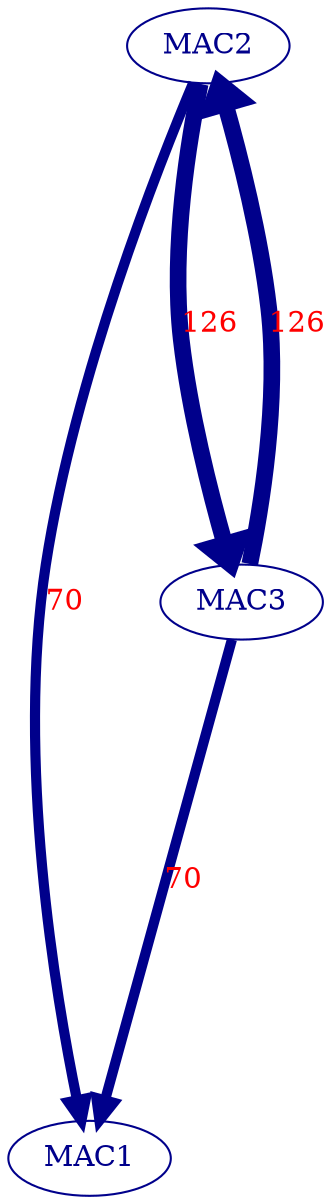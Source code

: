 // Ethernet Conversations dot engine
digraph {
	graph [nodesep=1 ranksep=3]
	"33.33.00.00.00.02" [label=MAC1 color=darkblue fontcolor=darkblue]
	"00.16.3e.5e.6c.00" [label=MAC2 color=darkblue fontcolor=darkblue]
	"fe.ff.ff.ff.ff.ff" [label=MAC3 color=darkblue fontcolor=darkblue]
	"00.16.3e.5e.6c.00" -> "fe.ff.ff.ff.ff.ff" [label=126 color=darkblue fontcolor=red labeldistance=0 penwidth=8.0]
	"00.16.3e.5e.6c.00" -> "33.33.00.00.00.02" [label=70 color=darkblue fontcolor=red labeldistance=0 penwidth=4.888888888888889]
	"fe.ff.ff.ff.ff.ff" -> "33.33.00.00.00.02" [label=70 color=darkblue fontcolor=red labeldistance=0 penwidth=4.888888888888889]
	"fe.ff.ff.ff.ff.ff" -> "00.16.3e.5e.6c.00" [label=126 color=darkblue fontcolor=red labeldistance=0 penwidth=8.0]
}
